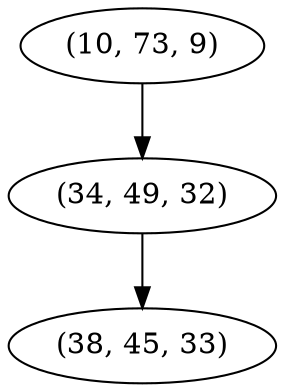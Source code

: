 digraph tree {
    "(10, 73, 9)";
    "(34, 49, 32)";
    "(38, 45, 33)";
    "(10, 73, 9)" -> "(34, 49, 32)";
    "(34, 49, 32)" -> "(38, 45, 33)";
}
